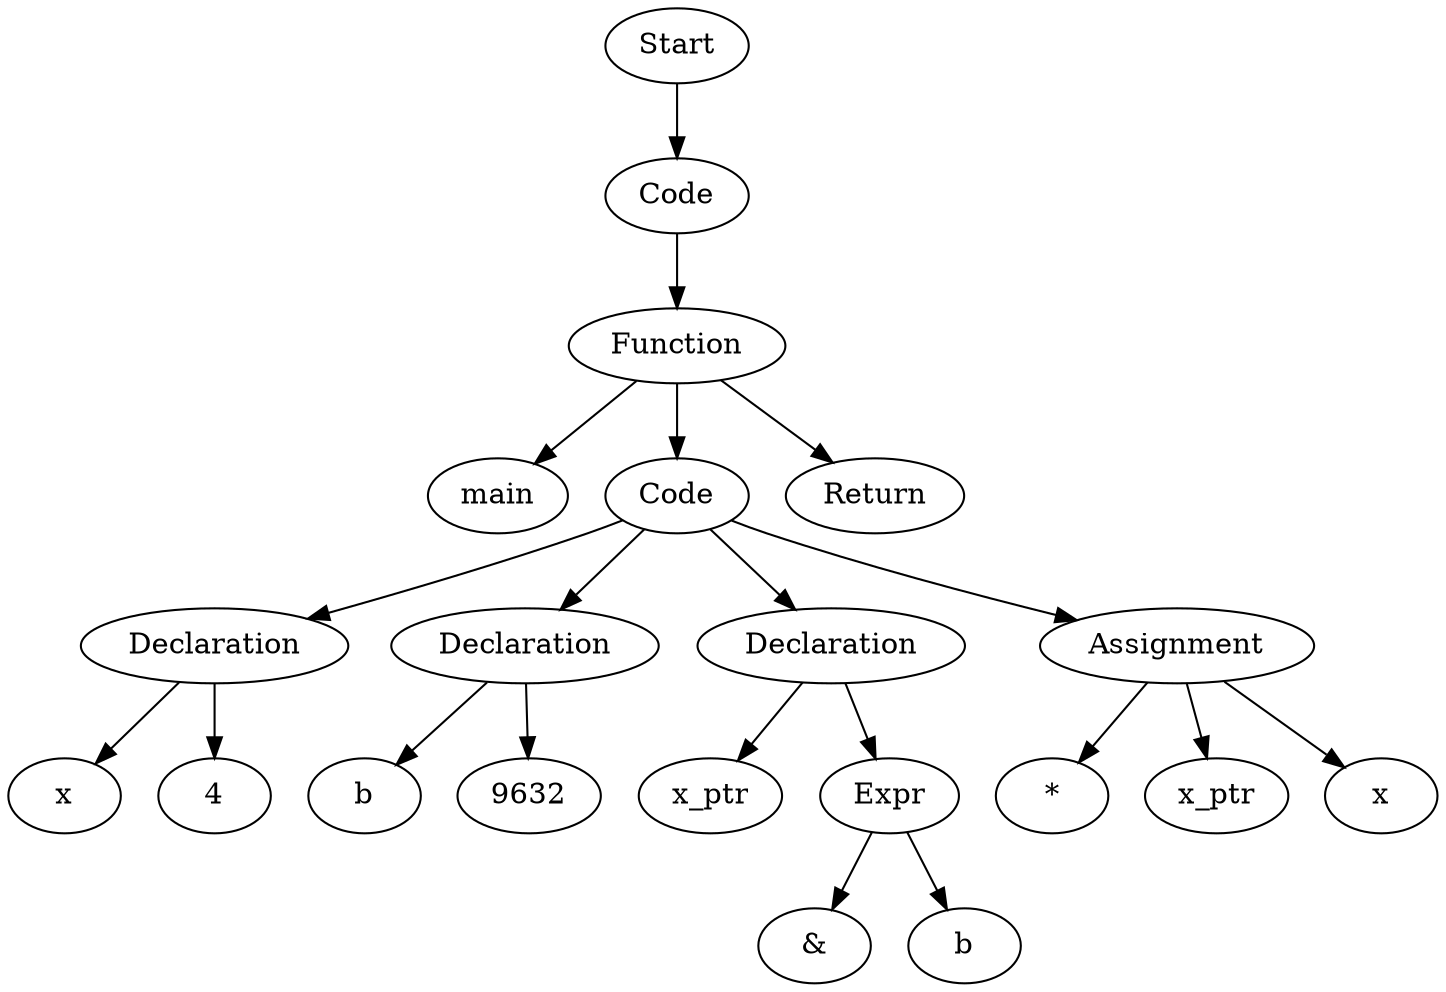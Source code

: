 digraph AST {
  "133279316233424" [label="Start"];
  "133279316233424" -> "133279316233856";
  "133279316233856" [label="Code"];
  "133279316233856" -> "133279316234048";
  "133279316234048" [label="Function"];
  "133279316234048" -> "133279316238560";
  "133279316234048" -> "133279316242736";
  "133279316234048" -> "133279316232608";
  "133279316238560" [label="main"];
  "133279316242736" [label="Code"];
  "133279316242736" -> "133279316238368";
  "133279316242736" -> "133279316235104";
  "133279316242736" -> "133279316241440";
  "133279316242736" -> "133279316233616";
  "133279316238368" [label="Declaration"];
  "133279316238368" -> "133279316233664";
  "133279316238368" -> "133279316235296";
  "133279316233664" [label="x"];
  "133279316235296" [label="4"];
  "133279316235104" [label="Declaration"];
  "133279316235104" -> "133279316239664";
  "133279316235104" -> "133279316239472";
  "133279316239664" [label="b"];
  "133279316239472" [label="9632"];
  "133279316241440" [label="Declaration"];
  "133279316241440" -> "133279316240864";
  "133279316241440" -> "133279316241248";
  "133279316240864" [label="x_ptr"];
  "133279316241248" [label="Expr"];
  "133279316241248" -> "133279316240912";
  "133279316241248" -> "133279316232320";
  "133279316240912" [label="&"];
  "133279316232320" [label="b"];
  "133279316233616" [label="Assignment"];
  "133279316233616" -> "133279316232224";
  "133279316233616" -> "133279316232128";
  "133279316233616" -> "133279316231792";
  "133279316232224" [label="*"];
  "133279316232128" [label="x_ptr"];
  "133279316231792" [label="x"];
  "133279316232608" [label="Return"];
}
